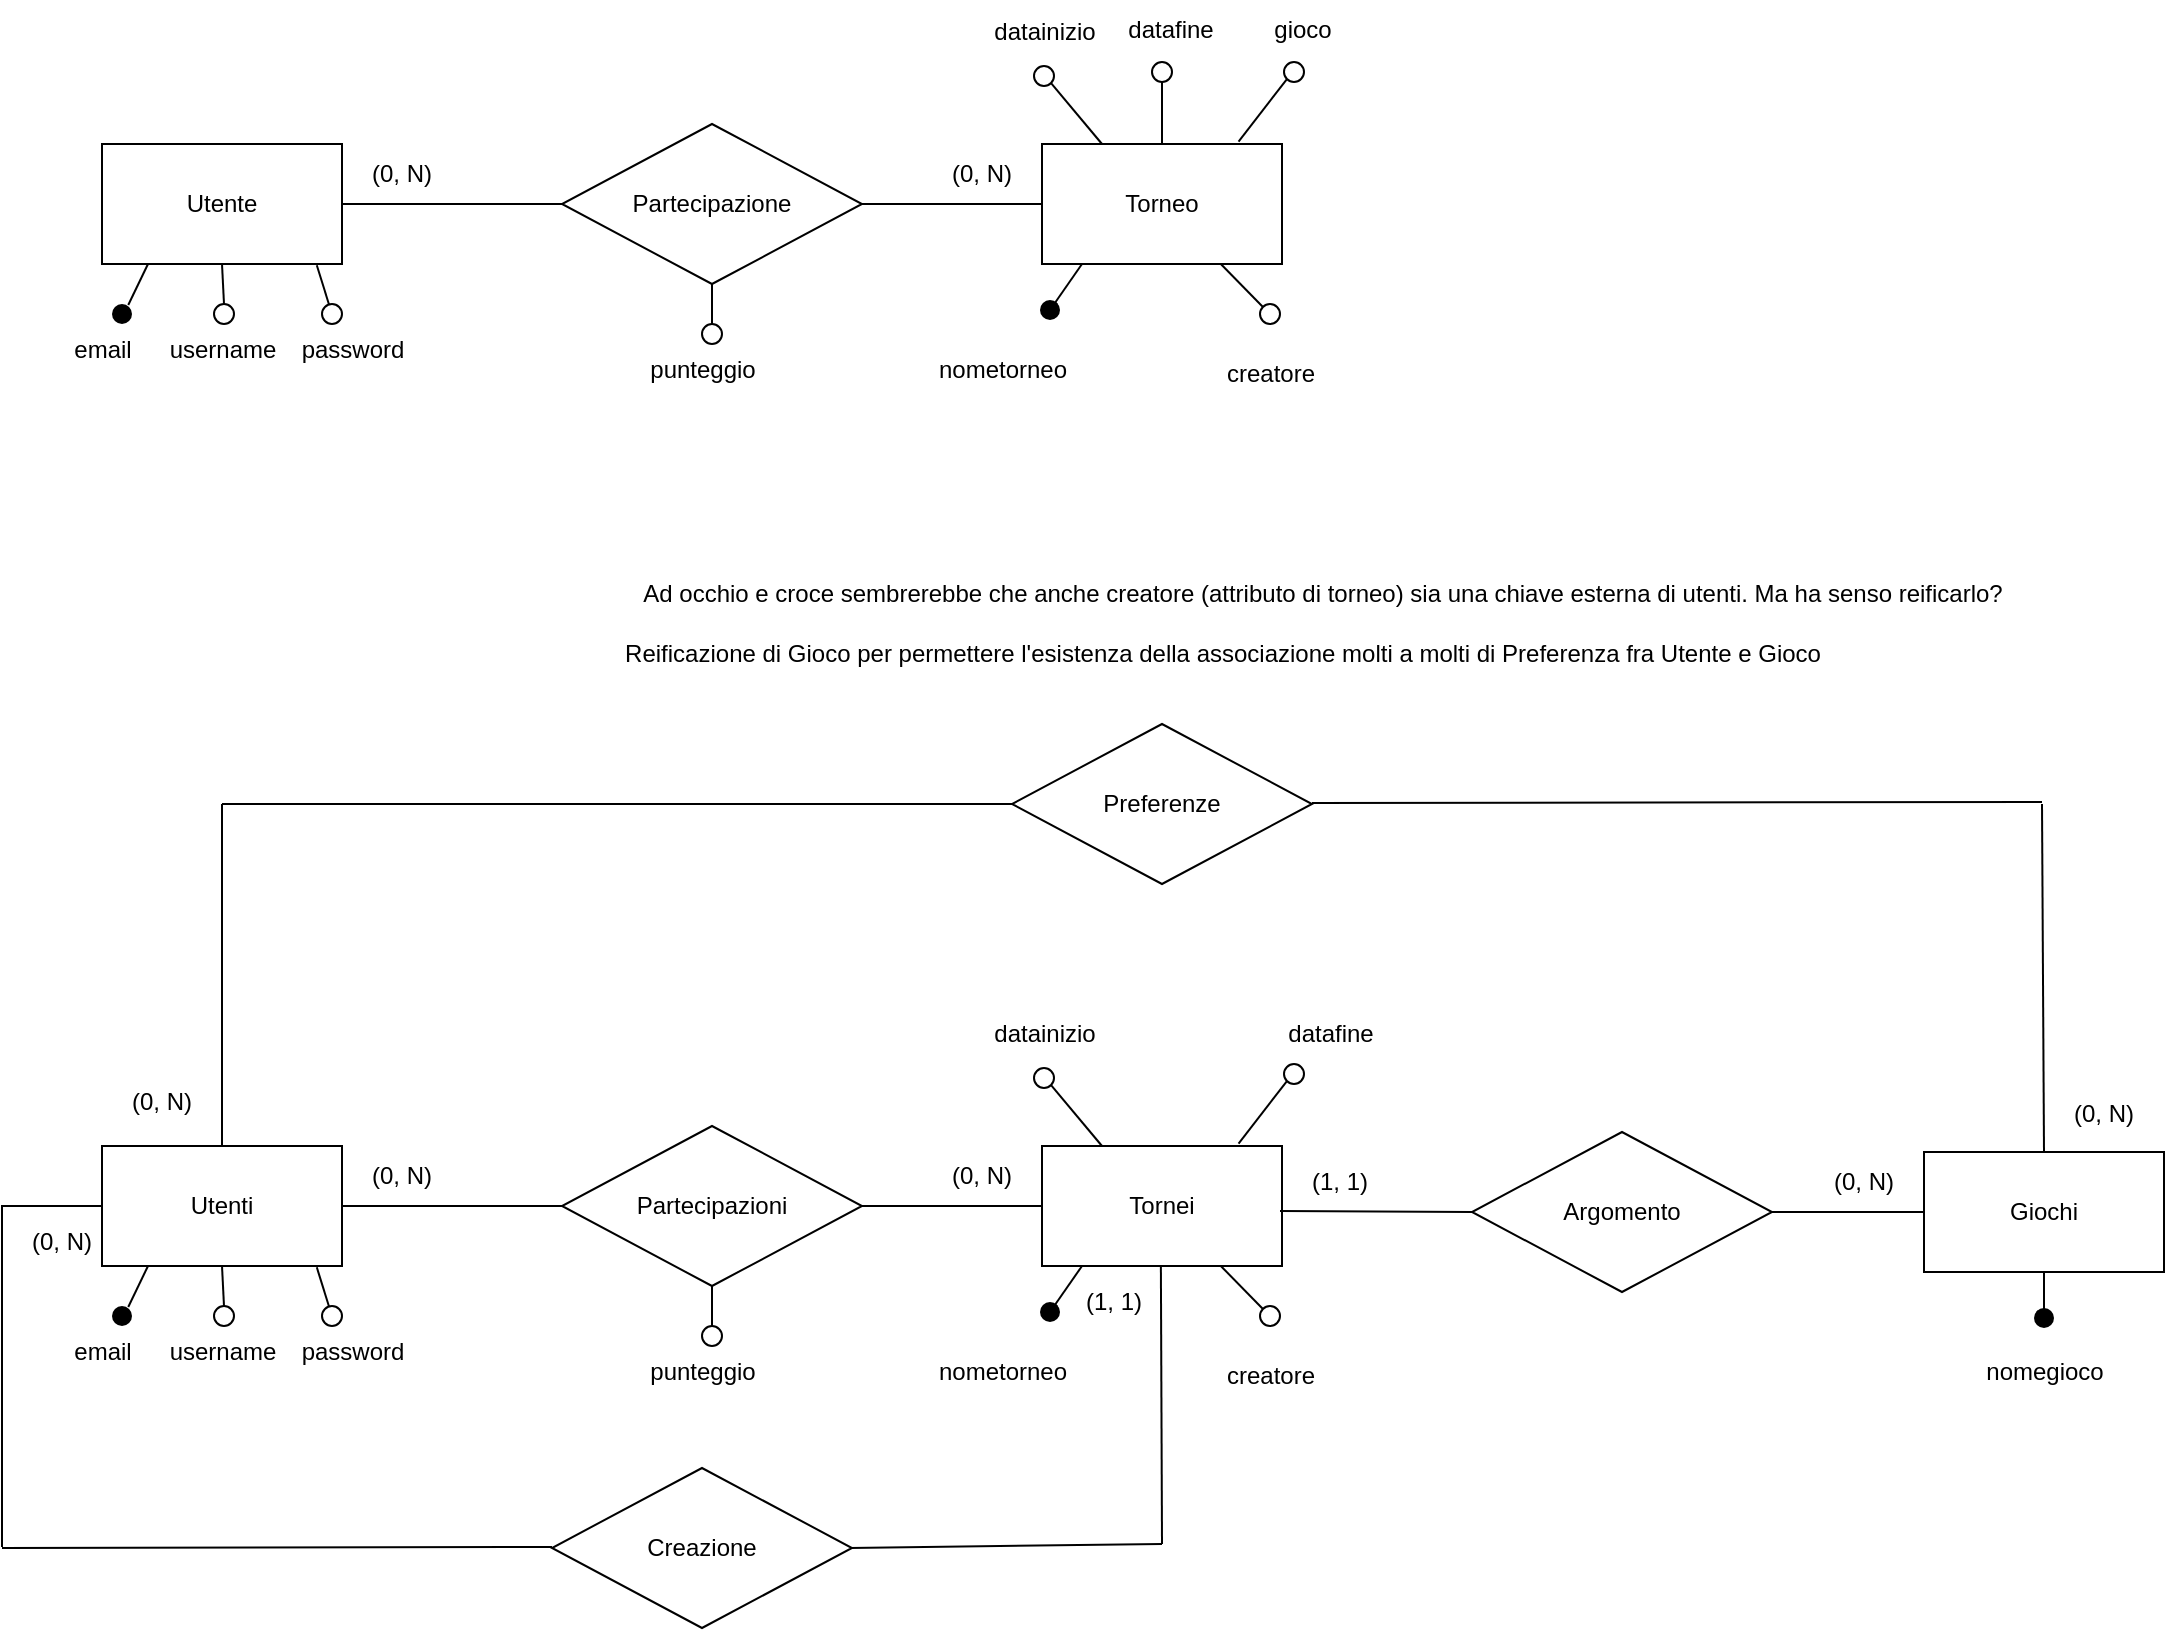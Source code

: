 <mxfile version="23.1.5" type="device">
  <diagram id="R2lEEEUBdFMjLlhIrx00" name="Page-1">
    <mxGraphModel dx="2600" dy="1035" grid="1" gridSize="10" guides="1" tooltips="1" connect="1" arrows="1" fold="1" page="1" pageScale="1" pageWidth="850" pageHeight="1100" math="0" shadow="0" extFonts="Permanent Marker^https://fonts.googleapis.com/css?family=Permanent+Marker">
      <root>
        <mxCell id="0" />
        <mxCell id="1" parent="0" />
        <mxCell id="5RFl3fI0sUFx02BjKnDQ-1" value="Partecipazione" style="rhombus;whiteSpace=wrap;html=1;" parent="1" vertex="1">
          <mxGeometry x="-540" y="220" width="150" height="80" as="geometry" />
        </mxCell>
        <mxCell id="5RFl3fI0sUFx02BjKnDQ-2" value="Utente" style="rounded=0;whiteSpace=wrap;html=1;" parent="1" vertex="1">
          <mxGeometry x="-770" y="230" width="120" height="60" as="geometry" />
        </mxCell>
        <mxCell id="5RFl3fI0sUFx02BjKnDQ-3" value="Torneo" style="rounded=0;whiteSpace=wrap;html=1;" parent="1" vertex="1">
          <mxGeometry x="-300" y="230" width="120" height="60" as="geometry" />
        </mxCell>
        <mxCell id="5RFl3fI0sUFx02BjKnDQ-4" value="" style="endArrow=none;html=1;rounded=0;exitX=1;exitY=0.5;exitDx=0;exitDy=0;entryX=0;entryY=0.5;entryDx=0;entryDy=0;" parent="1" source="5RFl3fI0sUFx02BjKnDQ-2" target="5RFl3fI0sUFx02BjKnDQ-1" edge="1">
          <mxGeometry width="50" height="50" relative="1" as="geometry">
            <mxPoint x="-650" y="360" as="sourcePoint" />
            <mxPoint x="-600" y="310" as="targetPoint" />
          </mxGeometry>
        </mxCell>
        <mxCell id="5RFl3fI0sUFx02BjKnDQ-5" value="" style="endArrow=none;html=1;rounded=0;exitX=1;exitY=0.5;exitDx=0;exitDy=0;entryX=0;entryY=0.5;entryDx=0;entryDy=0;" parent="1" source="5RFl3fI0sUFx02BjKnDQ-1" target="5RFl3fI0sUFx02BjKnDQ-3" edge="1">
          <mxGeometry width="50" height="50" relative="1" as="geometry">
            <mxPoint x="-290" y="170" as="sourcePoint" />
            <mxPoint x="-180" y="170" as="targetPoint" />
            <Array as="points" />
          </mxGeometry>
        </mxCell>
        <mxCell id="5RFl3fI0sUFx02BjKnDQ-6" value="(0, N)" style="text;html=1;align=center;verticalAlign=middle;whiteSpace=wrap;rounded=0;" parent="1" vertex="1">
          <mxGeometry x="-650" y="230" width="60" height="30" as="geometry" />
        </mxCell>
        <mxCell id="5RFl3fI0sUFx02BjKnDQ-7" value="(0, N)" style="text;html=1;align=center;verticalAlign=middle;whiteSpace=wrap;rounded=0;" parent="1" vertex="1">
          <mxGeometry x="-360" y="230" width="60" height="30" as="geometry" />
        </mxCell>
        <mxCell id="slclaiTUCsW0TbaONfWg-7" value="" style="group" parent="1" vertex="1" connectable="0">
          <mxGeometry x="-714" y="310" width="10" height="10" as="geometry" />
        </mxCell>
        <mxCell id="slclaiTUCsW0TbaONfWg-4" value="" style="endArrow=none;html=1;rounded=0;entryX=0.5;entryY=1;entryDx=0;entryDy=0;" parent="slclaiTUCsW0TbaONfWg-7" target="5RFl3fI0sUFx02BjKnDQ-2" edge="1">
          <mxGeometry width="50" height="50" relative="1" as="geometry">
            <mxPoint x="5" as="sourcePoint" />
            <mxPoint x="365" y="30" as="targetPoint" />
          </mxGeometry>
        </mxCell>
        <mxCell id="slclaiTUCsW0TbaONfWg-6" value="" style="ellipse;html=1;aspect=fixed;" parent="slclaiTUCsW0TbaONfWg-7" vertex="1">
          <mxGeometry width="10" height="10" as="geometry" />
        </mxCell>
        <mxCell id="slclaiTUCsW0TbaONfWg-11" value="" style="shape=waypoint;sketch=0;fillStyle=solid;size=10;pointerEvents=1;points=[];fillColor=none;resizable=0;rotatable=0;perimeter=centerPerimeter;snapToPoint=1;" parent="1" vertex="1">
          <mxGeometry x="-770" y="305" width="20" height="20" as="geometry" />
        </mxCell>
        <mxCell id="slclaiTUCsW0TbaONfWg-12" value="" style="group" parent="1" vertex="1" connectable="0">
          <mxGeometry x="-630" y="350" width="10" height="10" as="geometry" />
        </mxCell>
        <mxCell id="slclaiTUCsW0TbaONfWg-22" value="" style="ellipse;whiteSpace=wrap;html=1;aspect=fixed;" parent="slclaiTUCsW0TbaONfWg-12" vertex="1">
          <mxGeometry x="-30" y="-40" width="10" height="10" as="geometry" />
        </mxCell>
        <mxCell id="slclaiTUCsW0TbaONfWg-13" value="" style="endArrow=none;html=1;rounded=0;entryX=0.895;entryY=1.011;entryDx=0;entryDy=0;entryPerimeter=0;" parent="1" source="slclaiTUCsW0TbaONfWg-22" target="5RFl3fI0sUFx02BjKnDQ-2" edge="1">
          <mxGeometry width="50" height="50" relative="1" as="geometry">
            <mxPoint x="-650" y="320" as="sourcePoint" />
            <mxPoint x="-620" y="320" as="targetPoint" />
          </mxGeometry>
        </mxCell>
        <mxCell id="slclaiTUCsW0TbaONfWg-26" value="" style="endArrow=none;html=1;rounded=0;entryX=0.25;entryY=1;entryDx=0;entryDy=0;" parent="1" edge="1">
          <mxGeometry width="50" height="50" relative="1" as="geometry">
            <mxPoint x="-756.871" y="310.476" as="sourcePoint" />
            <mxPoint x="-747" y="290" as="targetPoint" />
          </mxGeometry>
        </mxCell>
        <mxCell id="slclaiTUCsW0TbaONfWg-28" value="email" style="text;html=1;align=center;verticalAlign=middle;resizable=0;points=[];autosize=1;strokeColor=none;fillColor=none;" parent="1" vertex="1">
          <mxGeometry x="-795" y="318" width="50" height="30" as="geometry" />
        </mxCell>
        <mxCell id="slclaiTUCsW0TbaONfWg-29" value="username" style="text;html=1;align=center;verticalAlign=middle;resizable=0;points=[];autosize=1;strokeColor=none;fillColor=none;" parent="1" vertex="1">
          <mxGeometry x="-750" y="318" width="80" height="30" as="geometry" />
        </mxCell>
        <mxCell id="slclaiTUCsW0TbaONfWg-30" value="password" style="text;html=1;align=center;verticalAlign=middle;resizable=0;points=[];autosize=1;strokeColor=none;fillColor=none;" parent="1" vertex="1">
          <mxGeometry x="-680" y="318" width="70" height="30" as="geometry" />
        </mxCell>
        <mxCell id="slclaiTUCsW0TbaONfWg-32" value="" style="endArrow=none;html=1;rounded=0;exitDx=0;exitDy=0;" parent="1" source="slclaiTUCsW0TbaONfWg-52" edge="1">
          <mxGeometry width="50" height="50" relative="1" as="geometry">
            <mxPoint x="-292.464" y="309.464" as="sourcePoint" />
            <mxPoint x="-280" y="290" as="targetPoint" />
          </mxGeometry>
        </mxCell>
        <mxCell id="slclaiTUCsW0TbaONfWg-35" value="" style="ellipse;html=1;aspect=fixed;" parent="1" vertex="1">
          <mxGeometry x="-191" y="310" width="10" height="10" as="geometry" />
        </mxCell>
        <mxCell id="slclaiTUCsW0TbaONfWg-37" value="" style="ellipse;html=1;aspect=fixed;" parent="1" vertex="1">
          <mxGeometry x="-470" y="320" width="10" height="10" as="geometry" />
        </mxCell>
        <mxCell id="slclaiTUCsW0TbaONfWg-38" value="" style="endArrow=none;html=1;rounded=0;exitX=0;exitY=0;exitDx=0;exitDy=0;" parent="1" source="slclaiTUCsW0TbaONfWg-35" target="5RFl3fI0sUFx02BjKnDQ-3" edge="1">
          <mxGeometry width="50" height="50" relative="1" as="geometry">
            <mxPoint x="-230" y="320" as="sourcePoint" />
            <mxPoint x="-230" y="300" as="targetPoint" />
          </mxGeometry>
        </mxCell>
        <mxCell id="slclaiTUCsW0TbaONfWg-45" value="" style="ellipse;html=1;aspect=fixed;" parent="1" vertex="1">
          <mxGeometry x="-304" y="191" width="10" height="10" as="geometry" />
        </mxCell>
        <mxCell id="slclaiTUCsW0TbaONfWg-46" value="" style="endArrow=none;html=1;rounded=0;exitX=1;exitY=1;exitDx=0;exitDy=0;entryX=0.25;entryY=0;entryDx=0;entryDy=0;" parent="1" source="slclaiTUCsW0TbaONfWg-45" target="5RFl3fI0sUFx02BjKnDQ-3" edge="1">
          <mxGeometry width="50" height="50" relative="1" as="geometry">
            <mxPoint x="-249" y="102" as="sourcePoint" />
            <mxPoint x="-229" y="82" as="targetPoint" />
          </mxGeometry>
        </mxCell>
        <mxCell id="slclaiTUCsW0TbaONfWg-47" value="" style="ellipse;html=1;aspect=fixed;" parent="1" vertex="1">
          <mxGeometry x="-245" y="189" width="10" height="10" as="geometry" />
        </mxCell>
        <mxCell id="slclaiTUCsW0TbaONfWg-48" value="" style="ellipse;html=1;aspect=fixed;" parent="1" vertex="1">
          <mxGeometry x="-179" y="189" width="10" height="10" as="geometry" />
        </mxCell>
        <mxCell id="slclaiTUCsW0TbaONfWg-49" value="" style="endArrow=none;html=1;rounded=0;exitX=0.5;exitY=1;exitDx=0;exitDy=0;entryX=0.5;entryY=0;entryDx=0;entryDy=0;" parent="1" source="slclaiTUCsW0TbaONfWg-47" target="5RFl3fI0sUFx02BjKnDQ-3" edge="1">
          <mxGeometry width="50" height="50" relative="1" as="geometry">
            <mxPoint x="-235" y="110" as="sourcePoint" />
            <mxPoint x="-189" y="82" as="targetPoint" />
          </mxGeometry>
        </mxCell>
        <mxCell id="slclaiTUCsW0TbaONfWg-50" value="" style="endArrow=none;html=1;rounded=0;exitX=0;exitY=1;exitDx=0;exitDy=0;entryX=0.819;entryY=-0.02;entryDx=0;entryDy=0;entryPerimeter=0;" parent="1" source="slclaiTUCsW0TbaONfWg-48" target="5RFl3fI0sUFx02BjKnDQ-3" edge="1">
          <mxGeometry width="50" height="50" relative="1" as="geometry">
            <mxPoint x="-179" y="112" as="sourcePoint" />
            <mxPoint x="-157" y="82" as="targetPoint" />
          </mxGeometry>
        </mxCell>
        <mxCell id="slclaiTUCsW0TbaONfWg-53" value="" style="endArrow=none;html=1;rounded=0;exitX=1;exitY=0;exitDx=0;exitDy=0;" parent="1" target="slclaiTUCsW0TbaONfWg-52" edge="1">
          <mxGeometry width="50" height="50" relative="1" as="geometry">
            <mxPoint x="-292.464" y="309.464" as="sourcePoint" />
            <mxPoint x="-280" y="290" as="targetPoint" />
          </mxGeometry>
        </mxCell>
        <mxCell id="slclaiTUCsW0TbaONfWg-52" value="" style="shape=waypoint;sketch=0;fillStyle=solid;size=10;pointerEvents=1;points=[];fillColor=none;resizable=0;rotatable=0;perimeter=centerPerimeter;snapToPoint=1;" parent="1" vertex="1">
          <mxGeometry x="-306" y="303" width="20" height="20" as="geometry" />
        </mxCell>
        <mxCell id="slclaiTUCsW0TbaONfWg-56" value="" style="endArrow=none;html=1;rounded=0;exitX=0.5;exitY=0;exitDx=0;exitDy=0;entryX=0.5;entryY=1;entryDx=0;entryDy=0;" parent="1" edge="1">
          <mxGeometry width="50" height="50" relative="1" as="geometry">
            <mxPoint x="-465" y="320" as="sourcePoint" />
            <mxPoint x="-465" y="300" as="targetPoint" />
          </mxGeometry>
        </mxCell>
        <mxCell id="slclaiTUCsW0TbaONfWg-57" value="nometorneo" style="text;html=1;align=center;verticalAlign=middle;resizable=0;points=[];autosize=1;strokeColor=none;fillColor=none;" parent="1" vertex="1">
          <mxGeometry x="-365" y="328" width="90" height="30" as="geometry" />
        </mxCell>
        <mxCell id="slclaiTUCsW0TbaONfWg-59" value="creatore" style="text;html=1;align=center;verticalAlign=middle;resizable=0;points=[];autosize=1;strokeColor=none;fillColor=none;" parent="1" vertex="1">
          <mxGeometry x="-221" y="330" width="70" height="30" as="geometry" />
        </mxCell>
        <mxCell id="slclaiTUCsW0TbaONfWg-60" value="datainizio" style="text;html=1;align=center;verticalAlign=middle;resizable=0;points=[];autosize=1;strokeColor=none;fillColor=none;" parent="1" vertex="1">
          <mxGeometry x="-334" y="159" width="70" height="30" as="geometry" />
        </mxCell>
        <mxCell id="slclaiTUCsW0TbaONfWg-62" value="datafine" style="text;html=1;align=center;verticalAlign=middle;resizable=0;points=[];autosize=1;strokeColor=none;fillColor=none;" parent="1" vertex="1">
          <mxGeometry x="-271" y="158" width="70" height="30" as="geometry" />
        </mxCell>
        <mxCell id="slclaiTUCsW0TbaONfWg-63" value="gioco" style="text;html=1;align=center;verticalAlign=middle;resizable=0;points=[];autosize=1;strokeColor=none;fillColor=none;" parent="1" vertex="1">
          <mxGeometry x="-195" y="158" width="50" height="30" as="geometry" />
        </mxCell>
        <mxCell id="slclaiTUCsW0TbaONfWg-64" value="punteggio" style="text;html=1;align=center;verticalAlign=middle;resizable=0;points=[];autosize=1;strokeColor=none;fillColor=none;" parent="1" vertex="1">
          <mxGeometry x="-510" y="328" width="80" height="30" as="geometry" />
        </mxCell>
        <mxCell id="UT-KISE8YpS8m0a6In9F-1" value="Partecipazioni" style="rhombus;whiteSpace=wrap;html=1;" vertex="1" parent="1">
          <mxGeometry x="-540" y="721" width="150" height="80" as="geometry" />
        </mxCell>
        <mxCell id="UT-KISE8YpS8m0a6In9F-2" value="Utenti" style="rounded=0;whiteSpace=wrap;html=1;" vertex="1" parent="1">
          <mxGeometry x="-770" y="731" width="120" height="60" as="geometry" />
        </mxCell>
        <mxCell id="UT-KISE8YpS8m0a6In9F-3" value="Tornei" style="rounded=0;whiteSpace=wrap;html=1;" vertex="1" parent="1">
          <mxGeometry x="-300" y="731" width="120" height="60" as="geometry" />
        </mxCell>
        <mxCell id="UT-KISE8YpS8m0a6In9F-4" value="" style="endArrow=none;html=1;rounded=0;exitX=1;exitY=0.5;exitDx=0;exitDy=0;entryX=0;entryY=0.5;entryDx=0;entryDy=0;" edge="1" parent="1" source="UT-KISE8YpS8m0a6In9F-2" target="UT-KISE8YpS8m0a6In9F-1">
          <mxGeometry width="50" height="50" relative="1" as="geometry">
            <mxPoint x="-650" y="861" as="sourcePoint" />
            <mxPoint x="-600" y="811" as="targetPoint" />
          </mxGeometry>
        </mxCell>
        <mxCell id="UT-KISE8YpS8m0a6In9F-5" value="" style="endArrow=none;html=1;rounded=0;exitX=1;exitY=0.5;exitDx=0;exitDy=0;entryX=0;entryY=0.5;entryDx=0;entryDy=0;" edge="1" parent="1" source="UT-KISE8YpS8m0a6In9F-1" target="UT-KISE8YpS8m0a6In9F-3">
          <mxGeometry width="50" height="50" relative="1" as="geometry">
            <mxPoint x="-290" y="671" as="sourcePoint" />
            <mxPoint x="-180" y="671" as="targetPoint" />
            <Array as="points" />
          </mxGeometry>
        </mxCell>
        <mxCell id="UT-KISE8YpS8m0a6In9F-6" value="(0, N)" style="text;html=1;align=center;verticalAlign=middle;whiteSpace=wrap;rounded=0;" vertex="1" parent="1">
          <mxGeometry x="-650" y="731" width="60" height="30" as="geometry" />
        </mxCell>
        <mxCell id="UT-KISE8YpS8m0a6In9F-7" value="(0, N)" style="text;html=1;align=center;verticalAlign=middle;whiteSpace=wrap;rounded=0;" vertex="1" parent="1">
          <mxGeometry x="-360" y="731" width="60" height="30" as="geometry" />
        </mxCell>
        <mxCell id="UT-KISE8YpS8m0a6In9F-8" value="" style="group" vertex="1" connectable="0" parent="1">
          <mxGeometry x="-714" y="811" width="10" height="10" as="geometry" />
        </mxCell>
        <mxCell id="UT-KISE8YpS8m0a6In9F-9" value="" style="endArrow=none;html=1;rounded=0;entryX=0.5;entryY=1;entryDx=0;entryDy=0;" edge="1" parent="UT-KISE8YpS8m0a6In9F-8" target="UT-KISE8YpS8m0a6In9F-2">
          <mxGeometry width="50" height="50" relative="1" as="geometry">
            <mxPoint x="5" as="sourcePoint" />
            <mxPoint x="365" y="30" as="targetPoint" />
          </mxGeometry>
        </mxCell>
        <mxCell id="UT-KISE8YpS8m0a6In9F-10" value="" style="ellipse;html=1;aspect=fixed;" vertex="1" parent="UT-KISE8YpS8m0a6In9F-8">
          <mxGeometry width="10" height="10" as="geometry" />
        </mxCell>
        <mxCell id="UT-KISE8YpS8m0a6In9F-11" value="" style="shape=waypoint;sketch=0;fillStyle=solid;size=10;pointerEvents=1;points=[];fillColor=none;resizable=0;rotatable=0;perimeter=centerPerimeter;snapToPoint=1;" vertex="1" parent="1">
          <mxGeometry x="-770" y="806" width="20" height="20" as="geometry" />
        </mxCell>
        <mxCell id="UT-KISE8YpS8m0a6In9F-12" value="" style="group" vertex="1" connectable="0" parent="1">
          <mxGeometry x="-630" y="851" width="10" height="10" as="geometry" />
        </mxCell>
        <mxCell id="UT-KISE8YpS8m0a6In9F-13" value="" style="ellipse;whiteSpace=wrap;html=1;aspect=fixed;" vertex="1" parent="UT-KISE8YpS8m0a6In9F-12">
          <mxGeometry x="-30" y="-40" width="10" height="10" as="geometry" />
        </mxCell>
        <mxCell id="UT-KISE8YpS8m0a6In9F-14" value="" style="endArrow=none;html=1;rounded=0;entryX=0.895;entryY=1.011;entryDx=0;entryDy=0;entryPerimeter=0;" edge="1" parent="1" source="UT-KISE8YpS8m0a6In9F-13" target="UT-KISE8YpS8m0a6In9F-2">
          <mxGeometry width="50" height="50" relative="1" as="geometry">
            <mxPoint x="-650" y="821" as="sourcePoint" />
            <mxPoint x="-620" y="821" as="targetPoint" />
          </mxGeometry>
        </mxCell>
        <mxCell id="UT-KISE8YpS8m0a6In9F-15" value="" style="endArrow=none;html=1;rounded=0;entryX=0.25;entryY=1;entryDx=0;entryDy=0;" edge="1" parent="1">
          <mxGeometry width="50" height="50" relative="1" as="geometry">
            <mxPoint x="-756.871" y="811.476" as="sourcePoint" />
            <mxPoint x="-747" y="791" as="targetPoint" />
          </mxGeometry>
        </mxCell>
        <mxCell id="UT-KISE8YpS8m0a6In9F-16" value="email" style="text;html=1;align=center;verticalAlign=middle;resizable=0;points=[];autosize=1;strokeColor=none;fillColor=none;" vertex="1" parent="1">
          <mxGeometry x="-795" y="819" width="50" height="30" as="geometry" />
        </mxCell>
        <mxCell id="UT-KISE8YpS8m0a6In9F-17" value="username" style="text;html=1;align=center;verticalAlign=middle;resizable=0;points=[];autosize=1;strokeColor=none;fillColor=none;" vertex="1" parent="1">
          <mxGeometry x="-750" y="819" width="80" height="30" as="geometry" />
        </mxCell>
        <mxCell id="UT-KISE8YpS8m0a6In9F-18" value="password" style="text;html=1;align=center;verticalAlign=middle;resizable=0;points=[];autosize=1;strokeColor=none;fillColor=none;" vertex="1" parent="1">
          <mxGeometry x="-680" y="819" width="70" height="30" as="geometry" />
        </mxCell>
        <mxCell id="UT-KISE8YpS8m0a6In9F-19" value="" style="endArrow=none;html=1;rounded=0;exitDx=0;exitDy=0;" edge="1" parent="1" source="UT-KISE8YpS8m0a6In9F-30">
          <mxGeometry width="50" height="50" relative="1" as="geometry">
            <mxPoint x="-292.464" y="810.464" as="sourcePoint" />
            <mxPoint x="-280" y="791" as="targetPoint" />
          </mxGeometry>
        </mxCell>
        <mxCell id="UT-KISE8YpS8m0a6In9F-20" value="" style="ellipse;html=1;aspect=fixed;" vertex="1" parent="1">
          <mxGeometry x="-191" y="811" width="10" height="10" as="geometry" />
        </mxCell>
        <mxCell id="UT-KISE8YpS8m0a6In9F-21" value="" style="ellipse;html=1;aspect=fixed;" vertex="1" parent="1">
          <mxGeometry x="-470" y="821" width="10" height="10" as="geometry" />
        </mxCell>
        <mxCell id="UT-KISE8YpS8m0a6In9F-22" value="" style="endArrow=none;html=1;rounded=0;exitX=0;exitY=0;exitDx=0;exitDy=0;" edge="1" parent="1" source="UT-KISE8YpS8m0a6In9F-20" target="UT-KISE8YpS8m0a6In9F-3">
          <mxGeometry width="50" height="50" relative="1" as="geometry">
            <mxPoint x="-230" y="821" as="sourcePoint" />
            <mxPoint x="-230" y="801" as="targetPoint" />
          </mxGeometry>
        </mxCell>
        <mxCell id="UT-KISE8YpS8m0a6In9F-23" value="" style="ellipse;html=1;aspect=fixed;" vertex="1" parent="1">
          <mxGeometry x="-304" y="692" width="10" height="10" as="geometry" />
        </mxCell>
        <mxCell id="UT-KISE8YpS8m0a6In9F-24" value="" style="endArrow=none;html=1;rounded=0;exitX=1;exitY=1;exitDx=0;exitDy=0;entryX=0.25;entryY=0;entryDx=0;entryDy=0;" edge="1" parent="1" source="UT-KISE8YpS8m0a6In9F-23" target="UT-KISE8YpS8m0a6In9F-3">
          <mxGeometry width="50" height="50" relative="1" as="geometry">
            <mxPoint x="-249" y="603" as="sourcePoint" />
            <mxPoint x="-229" y="583" as="targetPoint" />
          </mxGeometry>
        </mxCell>
        <mxCell id="UT-KISE8YpS8m0a6In9F-26" value="" style="ellipse;html=1;aspect=fixed;" vertex="1" parent="1">
          <mxGeometry x="-179" y="690" width="10" height="10" as="geometry" />
        </mxCell>
        <mxCell id="UT-KISE8YpS8m0a6In9F-28" value="" style="endArrow=none;html=1;rounded=0;exitX=0;exitY=1;exitDx=0;exitDy=0;entryX=0.819;entryY=-0.02;entryDx=0;entryDy=0;entryPerimeter=0;" edge="1" parent="1" source="UT-KISE8YpS8m0a6In9F-26" target="UT-KISE8YpS8m0a6In9F-3">
          <mxGeometry width="50" height="50" relative="1" as="geometry">
            <mxPoint x="-179" y="613" as="sourcePoint" />
            <mxPoint x="-157" y="583" as="targetPoint" />
          </mxGeometry>
        </mxCell>
        <mxCell id="UT-KISE8YpS8m0a6In9F-29" value="" style="endArrow=none;html=1;rounded=0;exitX=1;exitY=0;exitDx=0;exitDy=0;" edge="1" parent="1" target="UT-KISE8YpS8m0a6In9F-30">
          <mxGeometry width="50" height="50" relative="1" as="geometry">
            <mxPoint x="-292.464" y="810.464" as="sourcePoint" />
            <mxPoint x="-280" y="791" as="targetPoint" />
          </mxGeometry>
        </mxCell>
        <mxCell id="UT-KISE8YpS8m0a6In9F-30" value="" style="shape=waypoint;sketch=0;fillStyle=solid;size=10;pointerEvents=1;points=[];fillColor=none;resizable=0;rotatable=0;perimeter=centerPerimeter;snapToPoint=1;" vertex="1" parent="1">
          <mxGeometry x="-306" y="804" width="20" height="20" as="geometry" />
        </mxCell>
        <mxCell id="UT-KISE8YpS8m0a6In9F-31" value="" style="endArrow=none;html=1;rounded=0;exitX=0.5;exitY=0;exitDx=0;exitDy=0;entryX=0.5;entryY=1;entryDx=0;entryDy=0;" edge="1" parent="1">
          <mxGeometry width="50" height="50" relative="1" as="geometry">
            <mxPoint x="-465" y="821" as="sourcePoint" />
            <mxPoint x="-465" y="801" as="targetPoint" />
          </mxGeometry>
        </mxCell>
        <mxCell id="UT-KISE8YpS8m0a6In9F-32" value="nometorneo" style="text;html=1;align=center;verticalAlign=middle;resizable=0;points=[];autosize=1;strokeColor=none;fillColor=none;" vertex="1" parent="1">
          <mxGeometry x="-365" y="829" width="90" height="30" as="geometry" />
        </mxCell>
        <mxCell id="UT-KISE8YpS8m0a6In9F-33" value="creatore" style="text;html=1;align=center;verticalAlign=middle;resizable=0;points=[];autosize=1;strokeColor=none;fillColor=none;" vertex="1" parent="1">
          <mxGeometry x="-221" y="831" width="70" height="30" as="geometry" />
        </mxCell>
        <mxCell id="UT-KISE8YpS8m0a6In9F-34" value="datainizio" style="text;html=1;align=center;verticalAlign=middle;resizable=0;points=[];autosize=1;strokeColor=none;fillColor=none;" vertex="1" parent="1">
          <mxGeometry x="-334" y="660" width="70" height="30" as="geometry" />
        </mxCell>
        <mxCell id="UT-KISE8YpS8m0a6In9F-35" value="datafine" style="text;html=1;align=center;verticalAlign=middle;resizable=0;points=[];autosize=1;strokeColor=none;fillColor=none;" vertex="1" parent="1">
          <mxGeometry x="-191" y="660" width="70" height="30" as="geometry" />
        </mxCell>
        <mxCell id="UT-KISE8YpS8m0a6In9F-37" value="punteggio" style="text;html=1;align=center;verticalAlign=middle;resizable=0;points=[];autosize=1;strokeColor=none;fillColor=none;" vertex="1" parent="1">
          <mxGeometry x="-510" y="829" width="80" height="30" as="geometry" />
        </mxCell>
        <mxCell id="UT-KISE8YpS8m0a6In9F-38" value="Giochi" style="rounded=0;whiteSpace=wrap;html=1;" vertex="1" parent="1">
          <mxGeometry x="141" y="734" width="120" height="60" as="geometry" />
        </mxCell>
        <mxCell id="UT-KISE8YpS8m0a6In9F-39" value="Argomento" style="rhombus;whiteSpace=wrap;html=1;" vertex="1" parent="1">
          <mxGeometry x="-85" y="724" width="150" height="80" as="geometry" />
        </mxCell>
        <mxCell id="UT-KISE8YpS8m0a6In9F-40" value="Preferenze" style="rhombus;whiteSpace=wrap;html=1;" vertex="1" parent="1">
          <mxGeometry x="-315" y="520" width="150" height="80" as="geometry" />
        </mxCell>
        <mxCell id="UT-KISE8YpS8m0a6In9F-42" value="" style="endArrow=none;html=1;rounded=0;exitX=1;exitY=0.5;exitDx=0;exitDy=0;entryX=0;entryY=0.5;entryDx=0;entryDy=0;" edge="1" parent="1" target="UT-KISE8YpS8m0a6In9F-39">
          <mxGeometry width="50" height="50" relative="1" as="geometry">
            <mxPoint x="-181" y="763.5" as="sourcePoint" />
            <mxPoint x="-71" y="763.5" as="targetPoint" />
          </mxGeometry>
        </mxCell>
        <mxCell id="UT-KISE8YpS8m0a6In9F-43" value="" style="endArrow=none;html=1;rounded=0;exitX=1;exitY=0.5;exitDx=0;exitDy=0;entryX=0;entryY=0.5;entryDx=0;entryDy=0;" edge="1" parent="1" source="UT-KISE8YpS8m0a6In9F-39" target="UT-KISE8YpS8m0a6In9F-38">
          <mxGeometry width="50" height="50" relative="1" as="geometry">
            <mxPoint x="95" y="759" as="sourcePoint" />
            <mxPoint x="145" y="759" as="targetPoint" />
          </mxGeometry>
        </mxCell>
        <mxCell id="UT-KISE8YpS8m0a6In9F-44" value="" style="endArrow=none;html=1;rounded=0;exitDx=0;exitDy=0;entryX=0.5;entryY=1;entryDx=0;entryDy=0;" edge="1" parent="1" source="UT-KISE8YpS8m0a6In9F-46" target="UT-KISE8YpS8m0a6In9F-38">
          <mxGeometry width="50" height="50" relative="1" as="geometry">
            <mxPoint x="197.536" y="813.464" as="sourcePoint" />
            <mxPoint x="210" y="794" as="targetPoint" />
          </mxGeometry>
        </mxCell>
        <mxCell id="UT-KISE8YpS8m0a6In9F-45" value="" style="endArrow=none;html=1;rounded=0;exitX=1;exitY=0;exitDx=0;exitDy=0;" edge="1" parent="1" target="UT-KISE8YpS8m0a6In9F-46">
          <mxGeometry width="50" height="50" relative="1" as="geometry">
            <mxPoint x="197.536" y="813.464" as="sourcePoint" />
            <mxPoint x="210" y="794" as="targetPoint" />
          </mxGeometry>
        </mxCell>
        <mxCell id="UT-KISE8YpS8m0a6In9F-46" value="" style="shape=waypoint;sketch=0;fillStyle=solid;size=10;pointerEvents=1;points=[];fillColor=none;resizable=0;rotatable=0;perimeter=centerPerimeter;snapToPoint=1;" vertex="1" parent="1">
          <mxGeometry x="191" y="807" width="20" height="20" as="geometry" />
        </mxCell>
        <mxCell id="UT-KISE8YpS8m0a6In9F-47" value="nomegioco" style="text;html=1;align=center;verticalAlign=middle;resizable=0;points=[];autosize=1;strokeColor=none;fillColor=none;" vertex="1" parent="1">
          <mxGeometry x="161" y="829" width="80" height="30" as="geometry" />
        </mxCell>
        <mxCell id="UT-KISE8YpS8m0a6In9F-48" value="(0, N)" style="text;html=1;align=center;verticalAlign=middle;whiteSpace=wrap;rounded=0;" vertex="1" parent="1">
          <mxGeometry x="81" y="734" width="60" height="30" as="geometry" />
        </mxCell>
        <mxCell id="UT-KISE8YpS8m0a6In9F-49" value="(1, 1)" style="text;html=1;align=center;verticalAlign=middle;whiteSpace=wrap;rounded=0;" vertex="1" parent="1">
          <mxGeometry x="-181" y="734" width="60" height="30" as="geometry" />
        </mxCell>
        <mxCell id="UT-KISE8YpS8m0a6In9F-50" value="" style="endArrow=none;html=1;rounded=0;exitX=0.5;exitY=0;exitDx=0;exitDy=0;" edge="1" parent="1" source="UT-KISE8YpS8m0a6In9F-2">
          <mxGeometry width="50" height="50" relative="1" as="geometry">
            <mxPoint x="-710" y="680" as="sourcePoint" />
            <mxPoint x="-710" y="560" as="targetPoint" />
          </mxGeometry>
        </mxCell>
        <mxCell id="UT-KISE8YpS8m0a6In9F-51" value="" style="endArrow=none;html=1;rounded=0;exitX=0.5;exitY=0;exitDx=0;exitDy=0;" edge="1" parent="1" source="UT-KISE8YpS8m0a6In9F-38">
          <mxGeometry width="50" height="50" relative="1" as="geometry">
            <mxPoint x="200.47" y="702" as="sourcePoint" />
            <mxPoint x="200" y="560" as="targetPoint" />
          </mxGeometry>
        </mxCell>
        <mxCell id="UT-KISE8YpS8m0a6In9F-52" value="" style="endArrow=none;html=1;rounded=0;exitX=0;exitY=0.5;exitDx=0;exitDy=0;" edge="1" parent="1" source="UT-KISE8YpS8m0a6In9F-40">
          <mxGeometry width="50" height="50" relative="1" as="geometry">
            <mxPoint x="-700" y="741" as="sourcePoint" />
            <mxPoint x="-710" y="560" as="targetPoint" />
          </mxGeometry>
        </mxCell>
        <mxCell id="UT-KISE8YpS8m0a6In9F-53" value="" style="endArrow=none;html=1;rounded=0;" edge="1" parent="1">
          <mxGeometry width="50" height="50" relative="1" as="geometry">
            <mxPoint x="200" y="559" as="sourcePoint" />
            <mxPoint x="-165" y="559.47" as="targetPoint" />
          </mxGeometry>
        </mxCell>
        <mxCell id="UT-KISE8YpS8m0a6In9F-54" value="(0, N)" style="text;html=1;align=center;verticalAlign=middle;whiteSpace=wrap;rounded=0;" vertex="1" parent="1">
          <mxGeometry x="201" y="700" width="60" height="30" as="geometry" />
        </mxCell>
        <mxCell id="UT-KISE8YpS8m0a6In9F-55" value="(0, N)" style="text;html=1;align=center;verticalAlign=middle;whiteSpace=wrap;rounded=0;" vertex="1" parent="1">
          <mxGeometry x="-770" y="694" width="60" height="30" as="geometry" />
        </mxCell>
        <mxCell id="UT-KISE8YpS8m0a6In9F-56" value="Reificazione di Gioco per permettere l&#39;esistenza della associazione molti a molti di Preferenza fra Utente e Gioco" style="text;html=1;align=center;verticalAlign=middle;resizable=0;points=[];autosize=1;strokeColor=none;fillColor=none;" vertex="1" parent="1">
          <mxGeometry x="-520" y="470" width="620" height="30" as="geometry" />
        </mxCell>
        <mxCell id="UT-KISE8YpS8m0a6In9F-57" value="Ad occhio e croce sembrerebbe che anche creatore (attributo di torneo) sia una chiave esterna di utenti. Ma ha senso reificarlo?" style="text;html=1;align=center;verticalAlign=middle;resizable=0;points=[];autosize=1;strokeColor=none;fillColor=none;" vertex="1" parent="1">
          <mxGeometry x="-510" y="440" width="700" height="30" as="geometry" />
        </mxCell>
        <mxCell id="UT-KISE8YpS8m0a6In9F-58" value="" style="endArrow=none;html=1;rounded=0;exitX=0.5;exitY=0;exitDx=0;exitDy=0;" edge="1" parent="1">
          <mxGeometry width="50" height="50" relative="1" as="geometry">
            <mxPoint x="-820" y="931.5" as="sourcePoint" />
            <mxPoint x="-820" y="760.5" as="targetPoint" />
          </mxGeometry>
        </mxCell>
        <mxCell id="UT-KISE8YpS8m0a6In9F-59" value="" style="endArrow=none;html=1;rounded=0;entryX=0;entryY=0.5;entryDx=0;entryDy=0;" edge="1" parent="1" target="UT-KISE8YpS8m0a6In9F-2">
          <mxGeometry width="50" height="50" relative="1" as="geometry">
            <mxPoint x="-820" y="761" as="sourcePoint" />
            <mxPoint x="-810" y="599" as="targetPoint" />
          </mxGeometry>
        </mxCell>
        <mxCell id="UT-KISE8YpS8m0a6In9F-60" value="Creazione" style="rhombus;whiteSpace=wrap;html=1;" vertex="1" parent="1">
          <mxGeometry x="-545" y="892" width="150" height="80" as="geometry" />
        </mxCell>
        <mxCell id="UT-KISE8YpS8m0a6In9F-61" value="" style="endArrow=none;html=1;rounded=0;entryX=0;entryY=0.5;entryDx=0;entryDy=0;" edge="1" parent="1">
          <mxGeometry width="50" height="50" relative="1" as="geometry">
            <mxPoint x="-820" y="932" as="sourcePoint" />
            <mxPoint x="-545" y="931.44" as="targetPoint" />
          </mxGeometry>
        </mxCell>
        <mxCell id="UT-KISE8YpS8m0a6In9F-62" value="" style="endArrow=none;html=1;rounded=0;" edge="1" parent="1">
          <mxGeometry width="50" height="50" relative="1" as="geometry">
            <mxPoint x="-240" y="930" as="sourcePoint" />
            <mxPoint x="-240.56" y="791" as="targetPoint" />
          </mxGeometry>
        </mxCell>
        <mxCell id="UT-KISE8YpS8m0a6In9F-63" value="" style="endArrow=none;html=1;rounded=0;" edge="1" parent="1">
          <mxGeometry width="50" height="50" relative="1" as="geometry">
            <mxPoint x="-396" y="932" as="sourcePoint" />
            <mxPoint x="-240" y="930" as="targetPoint" />
          </mxGeometry>
        </mxCell>
        <mxCell id="UT-KISE8YpS8m0a6In9F-64" value="(0, N)" style="text;html=1;align=center;verticalAlign=middle;whiteSpace=wrap;rounded=0;" vertex="1" parent="1">
          <mxGeometry x="-820" y="764" width="60" height="30" as="geometry" />
        </mxCell>
        <mxCell id="UT-KISE8YpS8m0a6In9F-65" value="(1, 1)" style="text;html=1;align=center;verticalAlign=middle;whiteSpace=wrap;rounded=0;" vertex="1" parent="1">
          <mxGeometry x="-294" y="794" width="60" height="30" as="geometry" />
        </mxCell>
      </root>
    </mxGraphModel>
  </diagram>
</mxfile>
